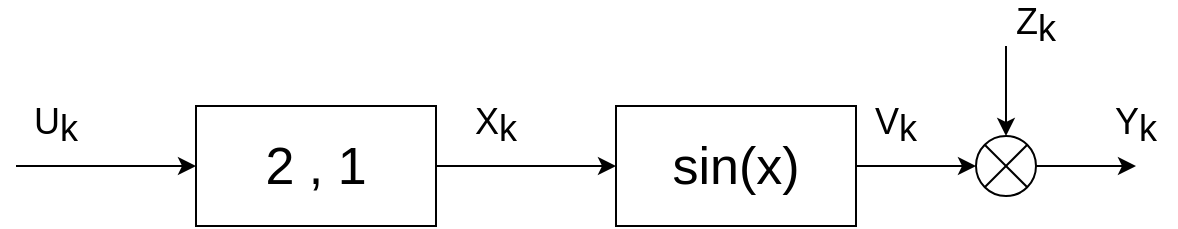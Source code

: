 <mxfile version="13.9.5" type="device"><diagram id="SUGW1-vIP4noDFSx7oSm" name="Page-1"><mxGraphModel dx="1362" dy="816" grid="1" gridSize="10" guides="1" tooltips="1" connect="1" arrows="1" fold="1" page="1" pageScale="1" pageWidth="2500" pageHeight="2000" math="0" shadow="0"><root><mxCell id="0"/><mxCell id="1" parent="0"/><mxCell id="NwyZFBKWCUBH583uegzZ-3" style="edgeStyle=orthogonalEdgeStyle;rounded=0;orthogonalLoop=1;jettySize=auto;html=1;exitX=1;exitY=0.5;exitDx=0;exitDy=0;entryX=0;entryY=0.5;entryDx=0;entryDy=0;" edge="1" parent="1" source="NwyZFBKWCUBH583uegzZ-1" target="NwyZFBKWCUBH583uegzZ-2"><mxGeometry relative="1" as="geometry"/></mxCell><mxCell id="NwyZFBKWCUBH583uegzZ-1" value="&lt;font style=&quot;font-size: 26px&quot;&gt;2 , 1&lt;/font&gt;" style="rounded=0;whiteSpace=wrap;html=1;" vertex="1" parent="1"><mxGeometry x="270" y="150" width="120" height="60" as="geometry"/></mxCell><mxCell id="NwyZFBKWCUBH583uegzZ-11" style="edgeStyle=orthogonalEdgeStyle;rounded=0;orthogonalLoop=1;jettySize=auto;html=1;exitX=1;exitY=0.5;exitDx=0;exitDy=0;entryX=0;entryY=0.5;entryDx=0;entryDy=0;" edge="1" parent="1" source="NwyZFBKWCUBH583uegzZ-2" target="NwyZFBKWCUBH583uegzZ-10"><mxGeometry relative="1" as="geometry"/></mxCell><mxCell id="NwyZFBKWCUBH583uegzZ-2" value="&lt;font style=&quot;font-size: 26px&quot;&gt;sin(x)&lt;/font&gt;" style="rounded=0;whiteSpace=wrap;html=1;" vertex="1" parent="1"><mxGeometry x="480" y="150" width="120" height="60" as="geometry"/></mxCell><mxCell id="NwyZFBKWCUBH583uegzZ-6" value="" style="endArrow=classic;html=1;entryX=0;entryY=0.5;entryDx=0;entryDy=0;" edge="1" parent="1" target="NwyZFBKWCUBH583uegzZ-1"><mxGeometry width="50" height="50" relative="1" as="geometry"><mxPoint x="180" y="180" as="sourcePoint"/><mxPoint x="210" y="160" as="targetPoint"/></mxGeometry></mxCell><mxCell id="NwyZFBKWCUBH583uegzZ-7" value="&lt;font style=&quot;font-size: 18px&quot;&gt;X&lt;/font&gt;&lt;sub style=&quot;font-size: 18px&quot;&gt;&lt;font style=&quot;font-size: 18px&quot;&gt;k&lt;/font&gt;&lt;br&gt;&lt;/sub&gt;" style="text;html=1;strokeColor=none;fillColor=none;align=center;verticalAlign=middle;whiteSpace=wrap;rounded=0;" vertex="1" parent="1"><mxGeometry x="400" y="150" width="40" height="20" as="geometry"/></mxCell><mxCell id="NwyZFBKWCUBH583uegzZ-8" value="&lt;font style=&quot;font-size: 18px&quot;&gt;U&lt;/font&gt;&lt;sub style=&quot;font-size: 18px&quot;&gt;&lt;font style=&quot;font-size: 18px&quot;&gt;k&lt;/font&gt;&lt;br&gt;&lt;/sub&gt;" style="text;html=1;strokeColor=none;fillColor=none;align=center;verticalAlign=middle;whiteSpace=wrap;rounded=0;" vertex="1" parent="1"><mxGeometry x="180" y="150" width="40" height="20" as="geometry"/></mxCell><mxCell id="NwyZFBKWCUBH583uegzZ-9" value="&lt;font style=&quot;font-size: 18px&quot;&gt;V&lt;/font&gt;&lt;sub style=&quot;font-size: 18px&quot;&gt;&lt;font style=&quot;font-size: 18px&quot;&gt;k&lt;/font&gt;&lt;br&gt;&lt;/sub&gt;" style="text;html=1;strokeColor=none;fillColor=none;align=center;verticalAlign=middle;whiteSpace=wrap;rounded=0;" vertex="1" parent="1"><mxGeometry x="600" y="150" width="40" height="20" as="geometry"/></mxCell><mxCell id="NwyZFBKWCUBH583uegzZ-15" style="edgeStyle=orthogonalEdgeStyle;rounded=0;orthogonalLoop=1;jettySize=auto;html=1;exitX=1;exitY=0.5;exitDx=0;exitDy=0;" edge="1" parent="1" source="NwyZFBKWCUBH583uegzZ-10"><mxGeometry relative="1" as="geometry"><mxPoint x="740" y="180" as="targetPoint"/></mxGeometry></mxCell><mxCell id="NwyZFBKWCUBH583uegzZ-10" value="" style="shape=sumEllipse;perimeter=ellipsePerimeter;whiteSpace=wrap;html=1;backgroundOutline=1;" vertex="1" parent="1"><mxGeometry x="660" y="165" width="30" height="30" as="geometry"/></mxCell><mxCell id="NwyZFBKWCUBH583uegzZ-12" value="" style="endArrow=classic;html=1;entryX=0.5;entryY=0;entryDx=0;entryDy=0;" edge="1" parent="1" target="NwyZFBKWCUBH583uegzZ-10"><mxGeometry width="50" height="50" relative="1" as="geometry"><mxPoint x="675" y="120" as="sourcePoint"/><mxPoint x="600" y="290" as="targetPoint"/></mxGeometry></mxCell><mxCell id="NwyZFBKWCUBH583uegzZ-13" value="&lt;font style=&quot;font-size: 18px&quot;&gt;Z&lt;/font&gt;&lt;sub style=&quot;font-size: 18px&quot;&gt;&lt;font style=&quot;font-size: 18px&quot;&gt;k&lt;/font&gt;&lt;br&gt;&lt;/sub&gt;" style="text;html=1;strokeColor=none;fillColor=none;align=center;verticalAlign=middle;whiteSpace=wrap;rounded=0;" vertex="1" parent="1"><mxGeometry x="670" y="100" width="40" height="20" as="geometry"/></mxCell><mxCell id="NwyZFBKWCUBH583uegzZ-16" value="&lt;font style=&quot;font-size: 18px&quot;&gt;Y&lt;/font&gt;&lt;sub style=&quot;font-size: 18px&quot;&gt;&lt;font style=&quot;font-size: 18px&quot;&gt;k&lt;/font&gt;&lt;br&gt;&lt;/sub&gt;" style="text;html=1;strokeColor=none;fillColor=none;align=center;verticalAlign=middle;whiteSpace=wrap;rounded=0;" vertex="1" parent="1"><mxGeometry x="720" y="150" width="40" height="20" as="geometry"/></mxCell></root></mxGraphModel></diagram></mxfile>